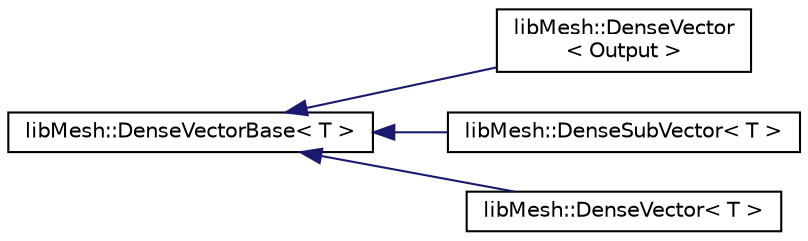 digraph "类继承关系图"
{
 // INTERACTIVE_SVG=YES
  edge [fontname="Helvetica",fontsize="10",labelfontname="Helvetica",labelfontsize="10"];
  node [fontname="Helvetica",fontsize="10",shape=record];
  rankdir="LR";
  Node1 [label="libMesh::DenseVectorBase\< T \>",height=0.2,width=0.4,color="black", fillcolor="white", style="filled",URL="$classlibMesh_1_1DenseVectorBase.html",tooltip="定义用于有限元计算的抽象稠密向量基类。 可以从这个类派生出特定的稠密向量，例如 DenseSubVectors。 "];
  Node1 -> Node2 [dir="back",color="midnightblue",fontsize="10",style="solid",fontname="Helvetica"];
  Node2 [label="libMesh::DenseVector\l\< Output \>",height=0.2,width=0.4,color="black", fillcolor="white", style="filled",URL="$classlibMesh_1_1DenseVector.html"];
  Node1 -> Node3 [dir="back",color="midnightblue",fontsize="10",style="solid",fontname="Helvetica"];
  Node3 [label="libMesh::DenseSubVector\< T \>",height=0.2,width=0.4,color="black", fillcolor="white", style="filled",URL="$classlibMesh_1_1DenseSubVector.html",tooltip="定义了一个用于有限元计算的稠密子向量。 在将元素载荷向量累加到全局向量之前存储这些载荷向量时特别有用，尤其是在存在方程组的情况下。 所有重写的虚拟函数在 dense_vector_base.h 中有文档说明。 "];
  Node1 -> Node4 [dir="back",color="midnightblue",fontsize="10",style="solid",fontname="Helvetica"];
  Node4 [label="libMesh::DenseVector\< T \>",height=0.2,width=0.4,color="black", fillcolor="white", style="filled",URL="$classlibMesh_1_1DenseVector.html",tooltip="定义用于有限元计算的稠密向量类。该类基本上是为了补充 DenseMatrix 类而设计的。 它相对于 std::vector 具有额外的功能，使其在有限元中特别有用，特别是对于方程组。 所有重写的虚拟函..."];
}

